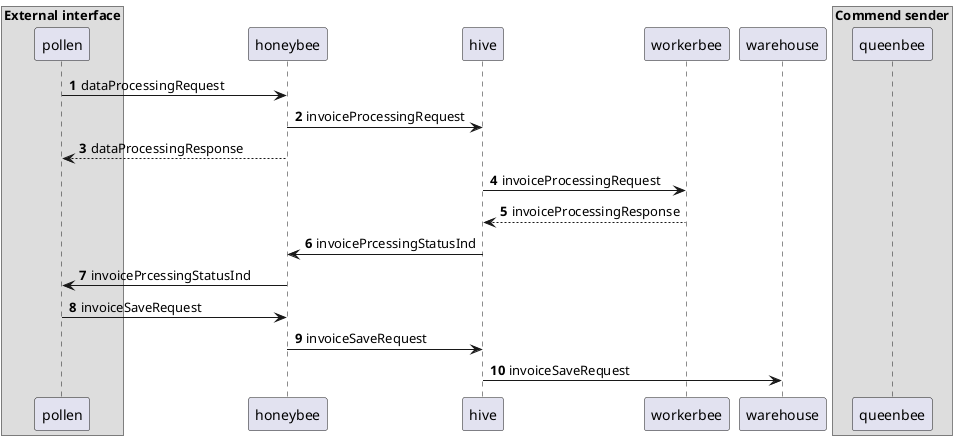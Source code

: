 @startuml
autonumber
box "External interface"
participant pollen
end box

pollen -> honeybee: dataProcessingRequest
honeybee -> hive: invoiceProcessingRequest
pollen <-- honeybee: dataProcessingResponse
hive -> workerbee: invoiceProcessingRequest
hive <-- workerbee: invoiceProcessingResponse
hive -> honeybee: invoicePrcessingStatusInd
honeybee -> pollen: invoicePrcessingStatusInd

pollen -> honeybee: invoiceSaveRequest
honeybee -> hive: invoiceSaveRequest
hive -> warehouse: invoiceSaveRequest

'queenbee -> hive: startRestartProcedureRequest
'queenbee <-- hive: startRestartProcedureResponse

'queenbee -> honeybee: restrictTypeOfInputRequest
'queenbee <-- honeybee: restrictTypeOfInputResponse

box "Commend sender"
participant queenbee
end box
@enduml